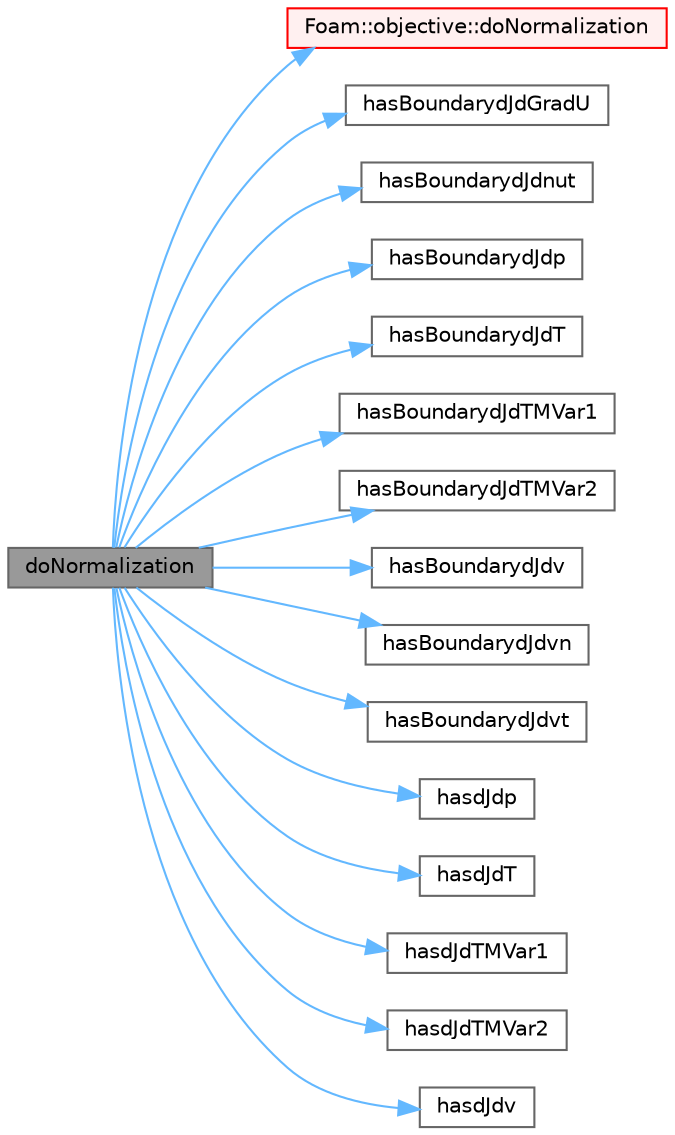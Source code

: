 digraph "doNormalization"
{
 // LATEX_PDF_SIZE
  bgcolor="transparent";
  edge [fontname=Helvetica,fontsize=10,labelfontname=Helvetica,labelfontsize=10];
  node [fontname=Helvetica,fontsize=10,shape=box,height=0.2,width=0.4];
  rankdir="LR";
  Node1 [id="Node000001",label="doNormalization",height=0.2,width=0.4,color="gray40", fillcolor="grey60", style="filled", fontcolor="black",tooltip=" "];
  Node1 -> Node2 [id="edge1_Node000001_Node000002",color="steelblue1",style="solid",tooltip=" "];
  Node2 [id="Node000002",label="Foam::objective::doNormalization",height=0.2,width=0.4,color="red", fillcolor="#FFF0F0", style="filled",URL="$classFoam_1_1objective.html#abef8a18771e6195d9948dfece49c9f46",tooltip=" "];
  Node1 -> Node12 [id="edge2_Node000001_Node000012",color="steelblue1",style="solid",tooltip=" "];
  Node12 [id="Node000012",label="hasBoundarydJdGradU",height=0.2,width=0.4,color="grey40", fillcolor="white", style="filled",URL="$classFoam_1_1objectiveIncompressible.html#ac7dde4c3ed270411095d15abcdcc715c",tooltip=" "];
  Node1 -> Node13 [id="edge3_Node000001_Node000013",color="steelblue1",style="solid",tooltip=" "];
  Node13 [id="Node000013",label="hasBoundarydJdnut",height=0.2,width=0.4,color="grey40", fillcolor="white", style="filled",URL="$classFoam_1_1objectiveIncompressible.html#a7774991815d184de354a09e96364746d",tooltip=" "];
  Node1 -> Node14 [id="edge4_Node000001_Node000014",color="steelblue1",style="solid",tooltip=" "];
  Node14 [id="Node000014",label="hasBoundarydJdp",height=0.2,width=0.4,color="grey40", fillcolor="white", style="filled",URL="$classFoam_1_1objectiveIncompressible.html#a0f8d466f37c16e87e66ca55d5e02960b",tooltip=" "];
  Node1 -> Node15 [id="edge5_Node000001_Node000015",color="steelblue1",style="solid",tooltip=" "];
  Node15 [id="Node000015",label="hasBoundarydJdT",height=0.2,width=0.4,color="grey40", fillcolor="white", style="filled",URL="$classFoam_1_1objectiveIncompressible.html#a2e6589349f40f498b56f3858454bf771",tooltip=" "];
  Node1 -> Node16 [id="edge6_Node000001_Node000016",color="steelblue1",style="solid",tooltip=" "];
  Node16 [id="Node000016",label="hasBoundarydJdTMVar1",height=0.2,width=0.4,color="grey40", fillcolor="white", style="filled",URL="$classFoam_1_1objectiveIncompressible.html#ac625573992afd20b0f24b96b6b0fab16",tooltip=" "];
  Node1 -> Node17 [id="edge7_Node000001_Node000017",color="steelblue1",style="solid",tooltip=" "];
  Node17 [id="Node000017",label="hasBoundarydJdTMVar2",height=0.2,width=0.4,color="grey40", fillcolor="white", style="filled",URL="$classFoam_1_1objectiveIncompressible.html#ae49f6413dac63754360d5f8fa7e76561",tooltip=" "];
  Node1 -> Node18 [id="edge8_Node000001_Node000018",color="steelblue1",style="solid",tooltip=" "];
  Node18 [id="Node000018",label="hasBoundarydJdv",height=0.2,width=0.4,color="grey40", fillcolor="white", style="filled",URL="$classFoam_1_1objectiveIncompressible.html#a99c9873912b661d20fa8a51f3a2d66c6",tooltip=" "];
  Node1 -> Node19 [id="edge9_Node000001_Node000019",color="steelblue1",style="solid",tooltip=" "];
  Node19 [id="Node000019",label="hasBoundarydJdvn",height=0.2,width=0.4,color="grey40", fillcolor="white", style="filled",URL="$classFoam_1_1objectiveIncompressible.html#a01740332722e1c0c591e857b2aaa3bfd",tooltip=" "];
  Node1 -> Node20 [id="edge10_Node000001_Node000020",color="steelblue1",style="solid",tooltip=" "];
  Node20 [id="Node000020",label="hasBoundarydJdvt",height=0.2,width=0.4,color="grey40", fillcolor="white", style="filled",URL="$classFoam_1_1objectiveIncompressible.html#a3eece44494337ef8c90961d0ec156a0a",tooltip=" "];
  Node1 -> Node21 [id="edge11_Node000001_Node000021",color="steelblue1",style="solid",tooltip=" "];
  Node21 [id="Node000021",label="hasdJdp",height=0.2,width=0.4,color="grey40", fillcolor="white", style="filled",URL="$classFoam_1_1objectiveIncompressible.html#a98713030c23f0f1ba2de98b70d15d573",tooltip=" "];
  Node1 -> Node22 [id="edge12_Node000001_Node000022",color="steelblue1",style="solid",tooltip=" "];
  Node22 [id="Node000022",label="hasdJdT",height=0.2,width=0.4,color="grey40", fillcolor="white", style="filled",URL="$classFoam_1_1objectiveIncompressible.html#abab94d0e2ba3170a98e8dea056b1bfeb",tooltip=" "];
  Node1 -> Node23 [id="edge13_Node000001_Node000023",color="steelblue1",style="solid",tooltip=" "];
  Node23 [id="Node000023",label="hasdJdTMVar1",height=0.2,width=0.4,color="grey40", fillcolor="white", style="filled",URL="$classFoam_1_1objectiveIncompressible.html#ad66ca237faa8d747e9c0b965d8fe066d",tooltip=" "];
  Node1 -> Node24 [id="edge14_Node000001_Node000024",color="steelblue1",style="solid",tooltip=" "];
  Node24 [id="Node000024",label="hasdJdTMVar2",height=0.2,width=0.4,color="grey40", fillcolor="white", style="filled",URL="$classFoam_1_1objectiveIncompressible.html#ae585a845524f241965b8509b34b47c6c",tooltip=" "];
  Node1 -> Node25 [id="edge15_Node000001_Node000025",color="steelblue1",style="solid",tooltip=" "];
  Node25 [id="Node000025",label="hasdJdv",height=0.2,width=0.4,color="grey40", fillcolor="white", style="filled",URL="$classFoam_1_1objectiveIncompressible.html#ac78e7bb631d7a8482f5103dffbbd58c3",tooltip=" "];
}
